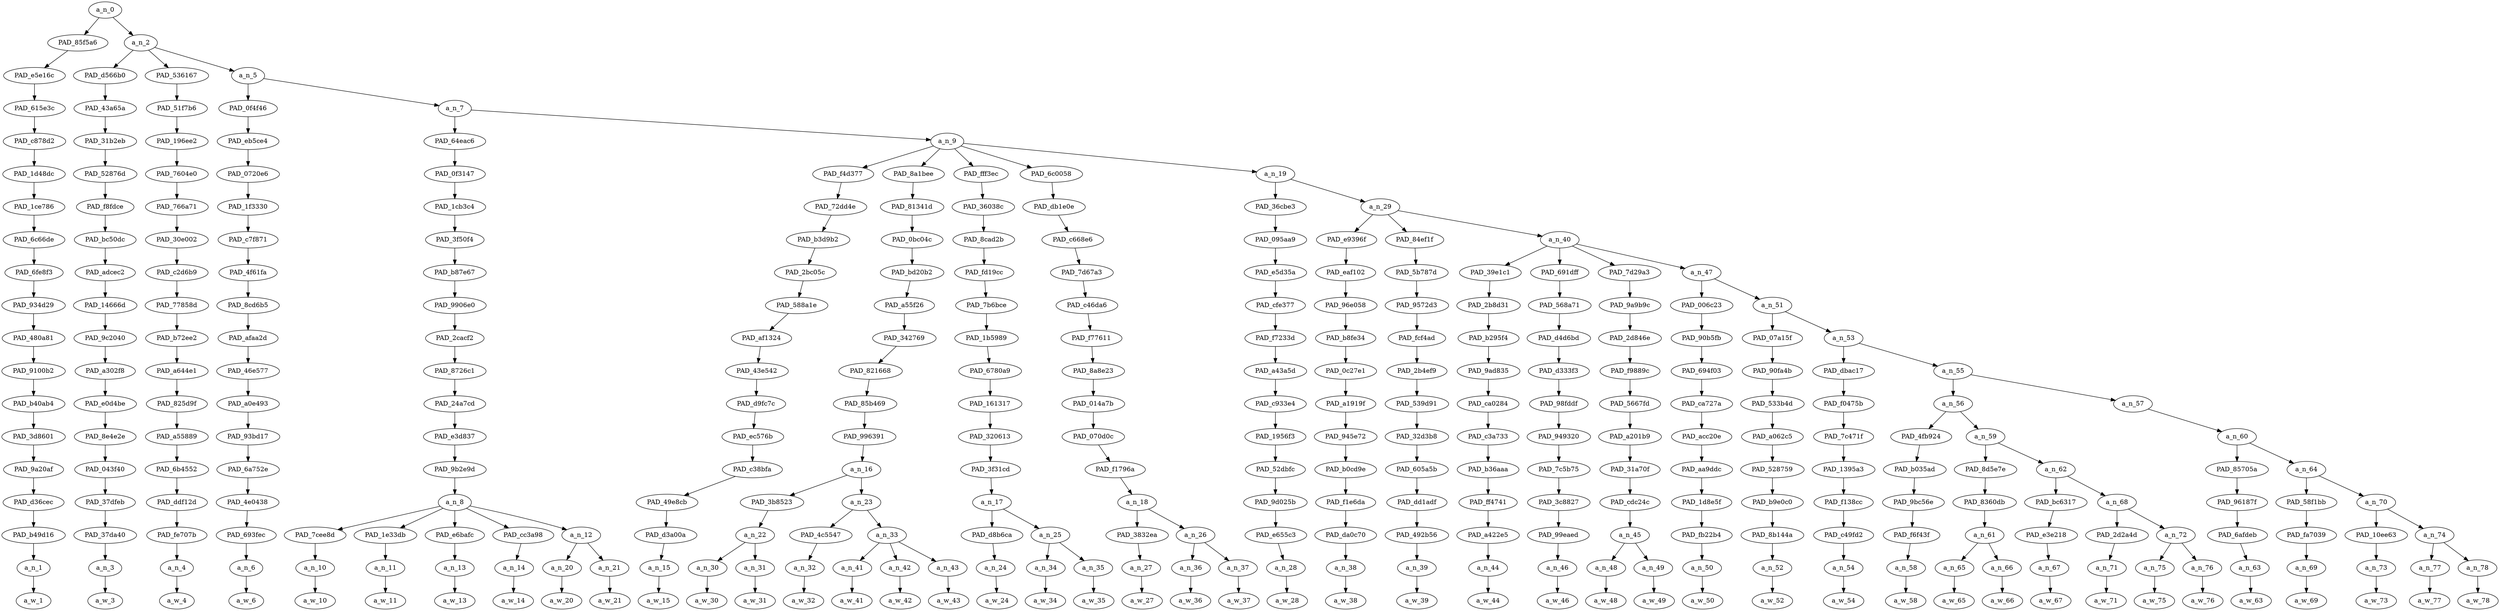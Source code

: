 strict digraph "" {
	a_n_0	[div_dir=-1,
		index=0,
		level=18,
		pos="1.738873291015625,18!",
		text_span="[0, 1, 2, 3, 4, 5, 6, 7, 8, 9, 10, 11, 12, 13, 14, 15, 16, 17, 18, 19, 20, 21, 22, 23, 24, 25, 26, 27, 28, 29, 30, 31, 32, 33, 34, \
35, 36, 37, 38, 39, 40, 41, 42, 43, 44]",
		value=1.00000001];
	PAD_85f5a6	[div_dir=-1,
		index=0,
		level=17,
		pos="0.0,17!",
		text_span="[0]",
		value=0.02218735];
	a_n_0 -> PAD_85f5a6;
	a_n_2	[div_dir=-1,
		index=1,
		level=17,
		pos="3.47774658203125,17!",
		text_span="[1, 2, 3, 4, 5, 6, 7, 8, 9, 10, 11, 12, 13, 14, 15, 16, 17, 18, 19, 20, 21, 22, 23, 24, 25, 26, 27, 28, 29, 30, 31, 32, 33, 34, \
35, 36, 37, 38, 39, 40, 41, 42, 43, 44]",
		value=0.97776606];
	a_n_0 -> a_n_2;
	PAD_e5e16c	[div_dir=-1,
		index=0,
		level=16,
		pos="0.0,16!",
		text_span="[0]",
		value=0.02218735];
	PAD_85f5a6 -> PAD_e5e16c;
	PAD_615e3c	[div_dir=-1,
		index=0,
		level=15,
		pos="0.0,15!",
		text_span="[0]",
		value=0.02218735];
	PAD_e5e16c -> PAD_615e3c;
	PAD_c878d2	[div_dir=-1,
		index=0,
		level=14,
		pos="0.0,14!",
		text_span="[0]",
		value=0.02218735];
	PAD_615e3c -> PAD_c878d2;
	PAD_1d48dc	[div_dir=-1,
		index=0,
		level=13,
		pos="0.0,13!",
		text_span="[0]",
		value=0.02218735];
	PAD_c878d2 -> PAD_1d48dc;
	PAD_1ce786	[div_dir=-1,
		index=0,
		level=12,
		pos="0.0,12!",
		text_span="[0]",
		value=0.02218735];
	PAD_1d48dc -> PAD_1ce786;
	PAD_6c66de	[div_dir=-1,
		index=0,
		level=11,
		pos="0.0,11!",
		text_span="[0]",
		value=0.02218735];
	PAD_1ce786 -> PAD_6c66de;
	PAD_6fe8f3	[div_dir=-1,
		index=0,
		level=10,
		pos="0.0,10!",
		text_span="[0]",
		value=0.02218735];
	PAD_6c66de -> PAD_6fe8f3;
	PAD_934d29	[div_dir=-1,
		index=0,
		level=9,
		pos="0.0,9!",
		text_span="[0]",
		value=0.02218735];
	PAD_6fe8f3 -> PAD_934d29;
	PAD_480a81	[div_dir=-1,
		index=0,
		level=8,
		pos="0.0,8!",
		text_span="[0]",
		value=0.02218735];
	PAD_934d29 -> PAD_480a81;
	PAD_9100b2	[div_dir=-1,
		index=0,
		level=7,
		pos="0.0,7!",
		text_span="[0]",
		value=0.02218735];
	PAD_480a81 -> PAD_9100b2;
	PAD_b40ab4	[div_dir=-1,
		index=0,
		level=6,
		pos="0.0,6!",
		text_span="[0]",
		value=0.02218735];
	PAD_9100b2 -> PAD_b40ab4;
	PAD_3d8601	[div_dir=-1,
		index=0,
		level=5,
		pos="0.0,5!",
		text_span="[0]",
		value=0.02218735];
	PAD_b40ab4 -> PAD_3d8601;
	PAD_9a20af	[div_dir=-1,
		index=0,
		level=4,
		pos="0.0,4!",
		text_span="[0]",
		value=0.02218735];
	PAD_3d8601 -> PAD_9a20af;
	PAD_d36cec	[div_dir=-1,
		index=0,
		level=3,
		pos="0.0,3!",
		text_span="[0]",
		value=0.02218735];
	PAD_9a20af -> PAD_d36cec;
	PAD_b49d16	[div_dir=-1,
		index=0,
		level=2,
		pos="0.0,2!",
		text_span="[0]",
		value=0.02218735];
	PAD_d36cec -> PAD_b49d16;
	a_n_1	[div_dir=-1,
		index=0,
		level=1,
		pos="0.0,1!",
		text_span="[0]",
		value=0.02218735];
	PAD_b49d16 -> a_n_1;
	a_w_1	[div_dir=0,
		index=0,
		level=0,
		pos="0,0!",
		text_span="[0]",
		value="<user>"];
	a_n_1 -> a_w_1;
	PAD_d566b0	[div_dir=-1,
		index=1,
		level=16,
		pos="1.0,16!",
		text_span="[1]",
		value=0.02171064];
	a_n_2 -> PAD_d566b0;
	PAD_536167	[div_dir=-1,
		index=2,
		level=16,
		pos="2.0,16!",
		text_span="[2]",
		value=0.01229507];
	a_n_2 -> PAD_536167;
	a_n_5	[div_dir=-1,
		index=3,
		level=16,
		pos="7.43323974609375,16!",
		text_span="[3, 4, 5, 6, 7, 8, 9, 10, 11, 12, 13, 14, 15, 16, 17, 18, 19, 20, 21, 22, 23, 24, 25, 26, 27, 28, 29, 30, 31, 32, 33, 34, 35, 36, \
37, 38, 39, 40, 41, 42, 43, 44]",
		value=0.94371400];
	a_n_2 -> a_n_5;
	PAD_43a65a	[div_dir=-1,
		index=1,
		level=15,
		pos="1.0,15!",
		text_span="[1]",
		value=0.02171064];
	PAD_d566b0 -> PAD_43a65a;
	PAD_31b2eb	[div_dir=-1,
		index=1,
		level=14,
		pos="1.0,14!",
		text_span="[1]",
		value=0.02171064];
	PAD_43a65a -> PAD_31b2eb;
	PAD_52876d	[div_dir=-1,
		index=1,
		level=13,
		pos="1.0,13!",
		text_span="[1]",
		value=0.02171064];
	PAD_31b2eb -> PAD_52876d;
	PAD_f8fdce	[div_dir=-1,
		index=1,
		level=12,
		pos="1.0,12!",
		text_span="[1]",
		value=0.02171064];
	PAD_52876d -> PAD_f8fdce;
	PAD_bc50dc	[div_dir=-1,
		index=1,
		level=11,
		pos="1.0,11!",
		text_span="[1]",
		value=0.02171064];
	PAD_f8fdce -> PAD_bc50dc;
	PAD_adcec2	[div_dir=-1,
		index=1,
		level=10,
		pos="1.0,10!",
		text_span="[1]",
		value=0.02171064];
	PAD_bc50dc -> PAD_adcec2;
	PAD_14666d	[div_dir=-1,
		index=1,
		level=9,
		pos="1.0,9!",
		text_span="[1]",
		value=0.02171064];
	PAD_adcec2 -> PAD_14666d;
	PAD_9c2040	[div_dir=-1,
		index=1,
		level=8,
		pos="1.0,8!",
		text_span="[1]",
		value=0.02171064];
	PAD_14666d -> PAD_9c2040;
	PAD_a302f8	[div_dir=-1,
		index=1,
		level=7,
		pos="1.0,7!",
		text_span="[1]",
		value=0.02171064];
	PAD_9c2040 -> PAD_a302f8;
	PAD_e0d4be	[div_dir=-1,
		index=1,
		level=6,
		pos="1.0,6!",
		text_span="[1]",
		value=0.02171064];
	PAD_a302f8 -> PAD_e0d4be;
	PAD_8e4e2e	[div_dir=-1,
		index=1,
		level=5,
		pos="1.0,5!",
		text_span="[1]",
		value=0.02171064];
	PAD_e0d4be -> PAD_8e4e2e;
	PAD_043f40	[div_dir=-1,
		index=1,
		level=4,
		pos="1.0,4!",
		text_span="[1]",
		value=0.02171064];
	PAD_8e4e2e -> PAD_043f40;
	PAD_37dfeb	[div_dir=-1,
		index=1,
		level=3,
		pos="1.0,3!",
		text_span="[1]",
		value=0.02171064];
	PAD_043f40 -> PAD_37dfeb;
	PAD_37da40	[div_dir=-1,
		index=1,
		level=2,
		pos="1.0,2!",
		text_span="[1]",
		value=0.02171064];
	PAD_37dfeb -> PAD_37da40;
	a_n_3	[div_dir=-1,
		index=1,
		level=1,
		pos="1.0,1!",
		text_span="[1]",
		value=0.02171064];
	PAD_37da40 -> a_n_3;
	a_w_3	[div_dir=0,
		index=1,
		level=0,
		pos="1,0!",
		text_span="[1]",
		value=reminds];
	a_n_3 -> a_w_3;
	PAD_51f7b6	[div_dir=-1,
		index=2,
		level=15,
		pos="2.0,15!",
		text_span="[2]",
		value=0.01229507];
	PAD_536167 -> PAD_51f7b6;
	PAD_196ee2	[div_dir=-1,
		index=2,
		level=14,
		pos="2.0,14!",
		text_span="[2]",
		value=0.01229507];
	PAD_51f7b6 -> PAD_196ee2;
	PAD_7604e0	[div_dir=-1,
		index=2,
		level=13,
		pos="2.0,13!",
		text_span="[2]",
		value=0.01229507];
	PAD_196ee2 -> PAD_7604e0;
	PAD_766a71	[div_dir=-1,
		index=2,
		level=12,
		pos="2.0,12!",
		text_span="[2]",
		value=0.01229507];
	PAD_7604e0 -> PAD_766a71;
	PAD_30e002	[div_dir=-1,
		index=2,
		level=11,
		pos="2.0,11!",
		text_span="[2]",
		value=0.01229507];
	PAD_766a71 -> PAD_30e002;
	PAD_c2d6b9	[div_dir=-1,
		index=2,
		level=10,
		pos="2.0,10!",
		text_span="[2]",
		value=0.01229507];
	PAD_30e002 -> PAD_c2d6b9;
	PAD_77858d	[div_dir=-1,
		index=2,
		level=9,
		pos="2.0,9!",
		text_span="[2]",
		value=0.01229507];
	PAD_c2d6b9 -> PAD_77858d;
	PAD_b72ee2	[div_dir=-1,
		index=2,
		level=8,
		pos="2.0,8!",
		text_span="[2]",
		value=0.01229507];
	PAD_77858d -> PAD_b72ee2;
	PAD_a644e1	[div_dir=-1,
		index=2,
		level=7,
		pos="2.0,7!",
		text_span="[2]",
		value=0.01229507];
	PAD_b72ee2 -> PAD_a644e1;
	PAD_825d9f	[div_dir=-1,
		index=2,
		level=6,
		pos="2.0,6!",
		text_span="[2]",
		value=0.01229507];
	PAD_a644e1 -> PAD_825d9f;
	PAD_a55889	[div_dir=-1,
		index=2,
		level=5,
		pos="2.0,5!",
		text_span="[2]",
		value=0.01229507];
	PAD_825d9f -> PAD_a55889;
	PAD_6b4552	[div_dir=-1,
		index=2,
		level=4,
		pos="2.0,4!",
		text_span="[2]",
		value=0.01229507];
	PAD_a55889 -> PAD_6b4552;
	PAD_ddf12d	[div_dir=-1,
		index=2,
		level=3,
		pos="2.0,3!",
		text_span="[2]",
		value=0.01229507];
	PAD_6b4552 -> PAD_ddf12d;
	PAD_fe707b	[div_dir=-1,
		index=2,
		level=2,
		pos="2.0,2!",
		text_span="[2]",
		value=0.01229507];
	PAD_ddf12d -> PAD_fe707b;
	a_n_4	[div_dir=-1,
		index=2,
		level=1,
		pos="2.0,1!",
		text_span="[2]",
		value=0.01229507];
	PAD_fe707b -> a_n_4;
	a_w_4	[div_dir=0,
		index=2,
		level=0,
		pos="2,0!",
		text_span="[2]",
		value=me];
	a_n_4 -> a_w_4;
	PAD_0f4f46	[div_dir=1,
		index=3,
		level=15,
		pos="3.0,15!",
		text_span="[3]",
		value=0.00858163];
	a_n_5 -> PAD_0f4f46;
	a_n_7	[div_dir=-1,
		index=4,
		level=15,
		pos="11.8664794921875,15!",
		text_span="[4, 5, 6, 7, 8, 9, 10, 11, 12, 13, 14, 15, 16, 17, 18, 19, 20, 21, 22, 23, 24, 25, 26, 27, 28, 29, 30, 31, 32, 33, 34, 35, 36, 37, \
38, 39, 40, 41, 42, 43, 44]",
		value=0.93511184];
	a_n_5 -> a_n_7;
	PAD_eb5ce4	[div_dir=1,
		index=3,
		level=14,
		pos="3.0,14!",
		text_span="[3]",
		value=0.00858163];
	PAD_0f4f46 -> PAD_eb5ce4;
	PAD_0720e6	[div_dir=1,
		index=3,
		level=13,
		pos="3.0,13!",
		text_span="[3]",
		value=0.00858163];
	PAD_eb5ce4 -> PAD_0720e6;
	PAD_1f3330	[div_dir=1,
		index=3,
		level=12,
		pos="3.0,12!",
		text_span="[3]",
		value=0.00858163];
	PAD_0720e6 -> PAD_1f3330;
	PAD_c7f871	[div_dir=1,
		index=3,
		level=11,
		pos="3.0,11!",
		text_span="[3]",
		value=0.00858163];
	PAD_1f3330 -> PAD_c7f871;
	PAD_4f61fa	[div_dir=1,
		index=3,
		level=10,
		pos="3.0,10!",
		text_span="[3]",
		value=0.00858163];
	PAD_c7f871 -> PAD_4f61fa;
	PAD_8cd6b5	[div_dir=1,
		index=3,
		level=9,
		pos="3.0,9!",
		text_span="[3]",
		value=0.00858163];
	PAD_4f61fa -> PAD_8cd6b5;
	PAD_afaa2d	[div_dir=1,
		index=3,
		level=8,
		pos="3.0,8!",
		text_span="[3]",
		value=0.00858163];
	PAD_8cd6b5 -> PAD_afaa2d;
	PAD_46e577	[div_dir=1,
		index=3,
		level=7,
		pos="3.0,7!",
		text_span="[3]",
		value=0.00858163];
	PAD_afaa2d -> PAD_46e577;
	PAD_a0e493	[div_dir=1,
		index=3,
		level=6,
		pos="3.0,6!",
		text_span="[3]",
		value=0.00858163];
	PAD_46e577 -> PAD_a0e493;
	PAD_93bd17	[div_dir=1,
		index=3,
		level=5,
		pos="3.0,5!",
		text_span="[3]",
		value=0.00858163];
	PAD_a0e493 -> PAD_93bd17;
	PAD_6a752e	[div_dir=1,
		index=3,
		level=4,
		pos="3.0,4!",
		text_span="[3]",
		value=0.00858163];
	PAD_93bd17 -> PAD_6a752e;
	PAD_4e0438	[div_dir=1,
		index=3,
		level=3,
		pos="3.0,3!",
		text_span="[3]",
		value=0.00858163];
	PAD_6a752e -> PAD_4e0438;
	PAD_693fec	[div_dir=1,
		index=3,
		level=2,
		pos="3.0,2!",
		text_span="[3]",
		value=0.00858163];
	PAD_4e0438 -> PAD_693fec;
	a_n_6	[div_dir=1,
		index=3,
		level=1,
		pos="3.0,1!",
		text_span="[3]",
		value=0.00858163];
	PAD_693fec -> a_n_6;
	a_w_6	[div_dir=0,
		index=3,
		level=0,
		pos="3,0!",
		text_span="[3]",
		value=of];
	a_n_6 -> a_w_6;
	PAD_64eac6	[div_dir=-1,
		index=4,
		level=14,
		pos="6.5,14!",
		text_span="[4, 5, 6, 7, 8, 9]",
		value=0.16559554];
	a_n_7 -> PAD_64eac6;
	a_n_9	[div_dir=-1,
		index=5,
		level=14,
		pos="17.232958984375,14!",
		text_span="[10, 11, 12, 13, 14, 15, 16, 17, 18, 19, 20, 21, 22, 23, 24, 25, 26, 27, 28, 29, 30, 31, 32, 33, 34, 35, 36, 37, 38, 39, 40, 41, \
42, 43, 44]",
		value=0.76949558];
	a_n_7 -> a_n_9;
	PAD_0f3147	[div_dir=-1,
		index=4,
		level=13,
		pos="6.5,13!",
		text_span="[4, 5, 6, 7, 8, 9]",
		value=0.16559554];
	PAD_64eac6 -> PAD_0f3147;
	PAD_1cb3c4	[div_dir=-1,
		index=4,
		level=12,
		pos="6.5,12!",
		text_span="[4, 5, 6, 7, 8, 9]",
		value=0.16559554];
	PAD_0f3147 -> PAD_1cb3c4;
	PAD_3f50f4	[div_dir=-1,
		index=4,
		level=11,
		pos="6.5,11!",
		text_span="[4, 5, 6, 7, 8, 9]",
		value=0.16559554];
	PAD_1cb3c4 -> PAD_3f50f4;
	PAD_b87e67	[div_dir=-1,
		index=4,
		level=10,
		pos="6.5,10!",
		text_span="[4, 5, 6, 7, 8, 9]",
		value=0.16559554];
	PAD_3f50f4 -> PAD_b87e67;
	PAD_9906e0	[div_dir=-1,
		index=4,
		level=9,
		pos="6.5,9!",
		text_span="[4, 5, 6, 7, 8, 9]",
		value=0.16559554];
	PAD_b87e67 -> PAD_9906e0;
	PAD_2cacf2	[div_dir=-1,
		index=4,
		level=8,
		pos="6.5,8!",
		text_span="[4, 5, 6, 7, 8, 9]",
		value=0.16559554];
	PAD_9906e0 -> PAD_2cacf2;
	PAD_8726c1	[div_dir=-1,
		index=4,
		level=7,
		pos="6.5,7!",
		text_span="[4, 5, 6, 7, 8, 9]",
		value=0.16559554];
	PAD_2cacf2 -> PAD_8726c1;
	PAD_24a7cd	[div_dir=-1,
		index=4,
		level=6,
		pos="6.5,6!",
		text_span="[4, 5, 6, 7, 8, 9]",
		value=0.16559554];
	PAD_8726c1 -> PAD_24a7cd;
	PAD_e3d837	[div_dir=-1,
		index=4,
		level=5,
		pos="6.5,5!",
		text_span="[4, 5, 6, 7, 8, 9]",
		value=0.16559554];
	PAD_24a7cd -> PAD_e3d837;
	PAD_9b2e9d	[div_dir=-1,
		index=4,
		level=4,
		pos="6.5,4!",
		text_span="[4, 5, 6, 7, 8, 9]",
		value=0.16559554];
	PAD_e3d837 -> PAD_9b2e9d;
	a_n_8	[div_dir=-1,
		index=4,
		level=3,
		pos="6.5,3!",
		text_span="[4, 5, 6, 7, 8, 9]",
		value=0.16559554];
	PAD_9b2e9d -> a_n_8;
	PAD_7cee8d	[div_dir=-1,
		index=4,
		level=2,
		pos="4.0,2!",
		text_span="[4]",
		value=0.01025511];
	a_n_8 -> PAD_7cee8d;
	PAD_1e33db	[div_dir=-1,
		index=5,
		level=2,
		pos="5.0,2!",
		text_span="[5]",
		value=0.01891740];
	a_n_8 -> PAD_1e33db;
	PAD_e6bafc	[div_dir=-1,
		index=7,
		level=2,
		pos="8.0,2!",
		text_span="[8]",
		value=0.05364015];
	a_n_8 -> PAD_e6bafc;
	PAD_cc3a98	[div_dir=1,
		index=8,
		level=2,
		pos="9.0,2!",
		text_span="[9]",
		value=0.02755924];
	a_n_8 -> PAD_cc3a98;
	a_n_12	[div_dir=1,
		index=6,
		level=2,
		pos="6.5,2!",
		text_span="[6, 7]",
		value=0.05520527];
	a_n_8 -> a_n_12;
	a_n_10	[div_dir=-1,
		index=4,
		level=1,
		pos="4.0,1!",
		text_span="[4]",
		value=0.01025511];
	PAD_7cee8d -> a_n_10;
	a_w_10	[div_dir=0,
		index=4,
		level=0,
		pos="4,0!",
		text_span="[4]",
		value=the];
	a_n_10 -> a_w_10;
	a_n_11	[div_dir=-1,
		index=5,
		level=1,
		pos="5.0,1!",
		text_span="[5]",
		value=0.01891740];
	PAD_1e33db -> a_n_11;
	a_w_11	[div_dir=0,
		index=5,
		level=0,
		pos="5,0!",
		text_span="[5]",
		value=god];
	a_n_11 -> a_w_11;
	a_n_13	[div_dir=-1,
		index=8,
		level=1,
		pos="8.0,1!",
		text_span="[8]",
		value=0.05364015];
	PAD_e6bafc -> a_n_13;
	a_w_13	[div_dir=0,
		index=8,
		level=0,
		pos="8,0!",
		text_span="[8]",
		value=checker];
	a_n_13 -> a_w_13;
	a_n_14	[div_dir=1,
		index=9,
		level=1,
		pos="9.0,1!",
		text_span="[9]",
		value=0.02755924];
	PAD_cc3a98 -> a_n_14;
	a_w_14	[div_dir=0,
		index=9,
		level=0,
		pos="9,0!",
		text_span="[9]",
		value=guy];
	a_n_14 -> a_w_14;
	a_n_20	[div_dir=-1,
		index=6,
		level=1,
		pos="6.0,1!",
		text_span="[6]",
		value=0.01651691];
	a_n_12 -> a_n_20;
	a_n_21	[div_dir=1,
		index=7,
		level=1,
		pos="7.0,1!",
		text_span="[7]",
		value=0.03855302];
	a_n_12 -> a_n_21;
	a_w_20	[div_dir=0,
		index=6,
		level=0,
		pos="6,0!",
		text_span="[6]",
		value=less];
	a_n_20 -> a_w_20;
	a_w_21	[div_dir=0,
		index=7,
		level=0,
		pos="7,0!",
		text_span="[7]",
		value=spell];
	a_n_21 -> a_w_21;
	PAD_f4d377	[div_dir=1,
		index=5,
		level=13,
		pos="10.0,13!",
		text_span="[10]",
		value=0.01531725];
	a_n_9 -> PAD_f4d377;
	PAD_8a1bee	[div_dir=-1,
		index=6,
		level=13,
		pos="12.75,13!",
		text_span="[11, 12, 13, 14, 15, 16]",
		value=0.37505251];
	a_n_9 -> PAD_8a1bee;
	PAD_fff3ec	[div_dir=-1,
		index=7,
		level=13,
		pos="17.75,13!",
		text_span="[17, 18, 19]",
		value=0.07572914];
	a_n_9 -> PAD_fff3ec;
	PAD_6c0058	[div_dir=-1,
		index=8,
		level=13,
		pos="21.25,13!",
		text_span="[20, 21, 22]",
		value=0.02438606];
	a_n_9 -> PAD_6c0058;
	a_n_19	[div_dir=1,
		index=9,
		level=13,
		pos="24.414794921875,13!",
		text_span="[23, 24, 25, 26, 27, 28, 29, 30, 31, 32, 33, 34, 35, 36, 37, 38, 39, 40, 41, 42, 43, 44]",
		value=0.27899559];
	a_n_9 -> a_n_19;
	PAD_72dd4e	[div_dir=1,
		index=5,
		level=12,
		pos="10.0,12!",
		text_span="[10]",
		value=0.01531725];
	PAD_f4d377 -> PAD_72dd4e;
	PAD_b3d9b2	[div_dir=1,
		index=5,
		level=11,
		pos="10.0,11!",
		text_span="[10]",
		value=0.01531725];
	PAD_72dd4e -> PAD_b3d9b2;
	PAD_2bc05c	[div_dir=1,
		index=5,
		level=10,
		pos="10.0,10!",
		text_span="[10]",
		value=0.01531725];
	PAD_b3d9b2 -> PAD_2bc05c;
	PAD_588a1e	[div_dir=1,
		index=5,
		level=9,
		pos="10.0,9!",
		text_span="[10]",
		value=0.01531725];
	PAD_2bc05c -> PAD_588a1e;
	PAD_af1324	[div_dir=1,
		index=5,
		level=8,
		pos="10.0,8!",
		text_span="[10]",
		value=0.01531725];
	PAD_588a1e -> PAD_af1324;
	PAD_43e542	[div_dir=1,
		index=5,
		level=7,
		pos="10.0,7!",
		text_span="[10]",
		value=0.01531725];
	PAD_af1324 -> PAD_43e542;
	PAD_d9fc7c	[div_dir=1,
		index=5,
		level=6,
		pos="10.0,6!",
		text_span="[10]",
		value=0.01531725];
	PAD_43e542 -> PAD_d9fc7c;
	PAD_ec576b	[div_dir=1,
		index=5,
		level=5,
		pos="10.0,5!",
		text_span="[10]",
		value=0.01531725];
	PAD_d9fc7c -> PAD_ec576b;
	PAD_c38bfa	[div_dir=1,
		index=5,
		level=4,
		pos="10.0,4!",
		text_span="[10]",
		value=0.01531725];
	PAD_ec576b -> PAD_c38bfa;
	PAD_49e8cb	[div_dir=1,
		index=5,
		level=3,
		pos="10.0,3!",
		text_span="[10]",
		value=0.01531725];
	PAD_c38bfa -> PAD_49e8cb;
	PAD_d3a00a	[div_dir=1,
		index=9,
		level=2,
		pos="10.0,2!",
		text_span="[10]",
		value=0.01531725];
	PAD_49e8cb -> PAD_d3a00a;
	a_n_15	[div_dir=1,
		index=10,
		level=1,
		pos="10.0,1!",
		text_span="[10]",
		value=0.01531725];
	PAD_d3a00a -> a_n_15;
	a_w_15	[div_dir=0,
		index=10,
		level=0,
		pos="10,0!",
		text_span="[10]",
		value=demanding];
	a_n_15 -> a_w_15;
	PAD_81341d	[div_dir=-1,
		index=6,
		level=12,
		pos="12.75,12!",
		text_span="[11, 12, 13, 14, 15, 16]",
		value=0.37505251];
	PAD_8a1bee -> PAD_81341d;
	PAD_0bc04c	[div_dir=-1,
		index=6,
		level=11,
		pos="12.75,11!",
		text_span="[11, 12, 13, 14, 15, 16]",
		value=0.37505251];
	PAD_81341d -> PAD_0bc04c;
	PAD_bd20b2	[div_dir=-1,
		index=6,
		level=10,
		pos="12.75,10!",
		text_span="[11, 12, 13, 14, 15, 16]",
		value=0.37505251];
	PAD_0bc04c -> PAD_bd20b2;
	PAD_a55f26	[div_dir=-1,
		index=6,
		level=9,
		pos="12.75,9!",
		text_span="[11, 12, 13, 14, 15, 16]",
		value=0.37505251];
	PAD_bd20b2 -> PAD_a55f26;
	PAD_342769	[div_dir=-1,
		index=6,
		level=8,
		pos="12.75,8!",
		text_span="[11, 12, 13, 14, 15, 16]",
		value=0.37505251];
	PAD_a55f26 -> PAD_342769;
	PAD_821668	[div_dir=-1,
		index=6,
		level=7,
		pos="12.75,7!",
		text_span="[11, 12, 13, 14, 15, 16]",
		value=0.37505251];
	PAD_342769 -> PAD_821668;
	PAD_85b469	[div_dir=-1,
		index=6,
		level=6,
		pos="12.75,6!",
		text_span="[11, 12, 13, 14, 15, 16]",
		value=0.37505251];
	PAD_821668 -> PAD_85b469;
	PAD_996391	[div_dir=-1,
		index=6,
		level=5,
		pos="12.75,5!",
		text_span="[11, 12, 13, 14, 15, 16]",
		value=0.37505251];
	PAD_85b469 -> PAD_996391;
	a_n_16	[div_dir=-1,
		index=6,
		level=4,
		pos="12.75,4!",
		text_span="[11, 12, 13, 14, 15, 16]",
		value=0.37505251];
	PAD_996391 -> a_n_16;
	PAD_3b8523	[div_dir=1,
		index=6,
		level=3,
		pos="11.5,3!",
		text_span="[11, 12]",
		value=0.07671118];
	a_n_16 -> PAD_3b8523;
	a_n_23	[div_dir=-1,
		index=7,
		level=3,
		pos="14.0,3!",
		text_span="[13, 14, 15, 16]",
		value=0.29826574];
	a_n_16 -> a_n_23;
	a_n_22	[div_dir=1,
		index=10,
		level=2,
		pos="11.5,2!",
		text_span="[11, 12]",
		value=0.07671118];
	PAD_3b8523 -> a_n_22;
	a_n_30	[div_dir=-1,
		index=11,
		level=1,
		pos="11.0,1!",
		text_span="[11]",
		value=0.00968105];
	a_n_22 -> a_n_30;
	a_n_31	[div_dir=1,
		index=12,
		level=1,
		pos="12.0,1!",
		text_span="[12]",
		value=0.06700539];
	a_n_22 -> a_n_31;
	a_w_30	[div_dir=0,
		index=11,
		level=0,
		pos="11,0!",
		text_span="[11]",
		value=the1];
	a_n_30 -> a_w_30;
	a_w_31	[div_dir=0,
		index=12,
		level=0,
		pos="12,0!",
		text_span="[12]",
		value=deplatforming];
	a_n_31 -> a_w_31;
	PAD_4c5547	[div_dir=-1,
		index=11,
		level=2,
		pos="13.0,2!",
		text_span="[13]",
		value=0.01401489];
	a_n_23 -> PAD_4c5547;
	a_n_33	[div_dir=-1,
		index=12,
		level=2,
		pos="15.0,2!",
		text_span="[14, 15, 16]",
		value=0.28410856];
	a_n_23 -> a_n_33;
	a_n_32	[div_dir=-1,
		index=13,
		level=1,
		pos="13.0,1!",
		text_span="[13]",
		value=0.01401489];
	PAD_4c5547 -> a_n_32;
	a_w_32	[div_dir=0,
		index=13,
		level=0,
		pos="13,0!",
		text_span="[13]",
		value=of1];
	a_n_32 -> a_w_32;
	a_n_41	[div_dir=1,
		index=14,
		level=1,
		pos="14.0,1!",
		text_span="[14]",
		value=0.02134223];
	a_n_33 -> a_n_41;
	a_n_42	[div_dir=-1,
		index=15,
		level=1,
		pos="15.0,1!",
		text_span="[15]",
		value=0.06768251];
	a_n_33 -> a_n_42;
	a_n_43	[div_dir=1,
		index=16,
		level=1,
		pos="16.0,1!",
		text_span="[16]",
		value=0.19493987];
	a_n_33 -> a_n_43;
	a_w_41	[div_dir=0,
		index=14,
		level=0,
		pos="14,0!",
		text_span="[14]",
		value=some];
	a_n_41 -> a_w_41;
	a_w_42	[div_dir=0,
		index=15,
		level=0,
		pos="15,0!",
		text_span="[15]",
		value=muslim];
	a_n_42 -> a_w_42;
	a_w_43	[div_dir=0,
		index=16,
		level=0,
		pos="16,0!",
		text_span="[16]",
		value=fundies];
	a_n_43 -> a_w_43;
	PAD_36038c	[div_dir=-1,
		index=7,
		level=12,
		pos="17.75,12!",
		text_span="[17, 18, 19]",
		value=0.07572914];
	PAD_fff3ec -> PAD_36038c;
	PAD_8cad2b	[div_dir=-1,
		index=7,
		level=11,
		pos="17.75,11!",
		text_span="[17, 18, 19]",
		value=0.07572914];
	PAD_36038c -> PAD_8cad2b;
	PAD_fd19cc	[div_dir=-1,
		index=7,
		level=10,
		pos="17.75,10!",
		text_span="[17, 18, 19]",
		value=0.07572914];
	PAD_8cad2b -> PAD_fd19cc;
	PAD_7b6bce	[div_dir=-1,
		index=7,
		level=9,
		pos="17.75,9!",
		text_span="[17, 18, 19]",
		value=0.07572914];
	PAD_fd19cc -> PAD_7b6bce;
	PAD_1b5989	[div_dir=-1,
		index=7,
		level=8,
		pos="17.75,8!",
		text_span="[17, 18, 19]",
		value=0.07572914];
	PAD_7b6bce -> PAD_1b5989;
	PAD_6780a9	[div_dir=-1,
		index=7,
		level=7,
		pos="17.75,7!",
		text_span="[17, 18, 19]",
		value=0.07572914];
	PAD_1b5989 -> PAD_6780a9;
	PAD_161317	[div_dir=-1,
		index=7,
		level=6,
		pos="17.75,6!",
		text_span="[17, 18, 19]",
		value=0.07572914];
	PAD_6780a9 -> PAD_161317;
	PAD_320613	[div_dir=-1,
		index=7,
		level=5,
		pos="17.75,5!",
		text_span="[17, 18, 19]",
		value=0.07572914];
	PAD_161317 -> PAD_320613;
	PAD_3f31cd	[div_dir=-1,
		index=7,
		level=4,
		pos="17.75,4!",
		text_span="[17, 18, 19]",
		value=0.07572914];
	PAD_320613 -> PAD_3f31cd;
	a_n_17	[div_dir=-1,
		index=8,
		level=3,
		pos="17.75,3!",
		text_span="[17, 18, 19]",
		value=0.07572914];
	PAD_3f31cd -> a_n_17;
	PAD_d8b6ca	[div_dir=-1,
		index=13,
		level=2,
		pos="17.0,2!",
		text_span="[17]",
		value=0.02034271];
	a_n_17 -> PAD_d8b6ca;
	a_n_25	[div_dir=1,
		index=14,
		level=2,
		pos="18.5,2!",
		text_span="[18, 19]",
		value=0.05537543];
	a_n_17 -> a_n_25;
	a_n_24	[div_dir=-1,
		index=17,
		level=1,
		pos="17.0,1!",
		text_span="[17]",
		value=0.02034271];
	PAD_d8b6ca -> a_n_24;
	a_w_24	[div_dir=0,
		index=17,
		level=0,
		pos="17,0!",
		text_span="[17]",
		value=off];
	a_n_24 -> a_w_24;
	a_n_34	[div_dir=1,
		index=18,
		level=1,
		pos="18.0,1!",
		text_span="[18]",
		value=0.02587480];
	a_n_25 -> a_n_34;
	a_n_35	[div_dir=-1,
		index=19,
		level=1,
		pos="19.0,1!",
		text_span="[19]",
		value=0.02949857];
	a_n_25 -> a_n_35;
	a_w_34	[div_dir=0,
		index=18,
		level=0,
		pos="18,0!",
		text_span="[18]",
		value=bbc];
	a_n_34 -> a_w_34;
	a_w_35	[div_dir=0,
		index=19,
		level=0,
		pos="19,0!",
		text_span="[19]",
		value=nightline];
	a_n_35 -> a_w_35;
	PAD_db1e0e	[div_dir=-1,
		index=8,
		level=12,
		pos="21.25,12!",
		text_span="[20, 21, 22]",
		value=0.02438606];
	PAD_6c0058 -> PAD_db1e0e;
	PAD_c668e6	[div_dir=-1,
		index=8,
		level=11,
		pos="21.25,11!",
		text_span="[20, 21, 22]",
		value=0.02438606];
	PAD_db1e0e -> PAD_c668e6;
	PAD_7d67a3	[div_dir=-1,
		index=8,
		level=10,
		pos="21.25,10!",
		text_span="[20, 21, 22]",
		value=0.02438606];
	PAD_c668e6 -> PAD_7d67a3;
	PAD_c46da6	[div_dir=-1,
		index=8,
		level=9,
		pos="21.25,9!",
		text_span="[20, 21, 22]",
		value=0.02438606];
	PAD_7d67a3 -> PAD_c46da6;
	PAD_f77611	[div_dir=-1,
		index=8,
		level=8,
		pos="21.25,8!",
		text_span="[20, 21, 22]",
		value=0.02438606];
	PAD_c46da6 -> PAD_f77611;
	PAD_8a8e23	[div_dir=-1,
		index=8,
		level=7,
		pos="21.25,7!",
		text_span="[20, 21, 22]",
		value=0.02438606];
	PAD_f77611 -> PAD_8a8e23;
	PAD_014a7b	[div_dir=-1,
		index=8,
		level=6,
		pos="21.25,6!",
		text_span="[20, 21, 22]",
		value=0.02438606];
	PAD_8a8e23 -> PAD_014a7b;
	PAD_070d0c	[div_dir=-1,
		index=8,
		level=5,
		pos="21.25,5!",
		text_span="[20, 21, 22]",
		value=0.02438606];
	PAD_014a7b -> PAD_070d0c;
	PAD_f1796a	[div_dir=-1,
		index=8,
		level=4,
		pos="21.25,4!",
		text_span="[20, 21, 22]",
		value=0.02438606];
	PAD_070d0c -> PAD_f1796a;
	a_n_18	[div_dir=-1,
		index=9,
		level=3,
		pos="21.25,3!",
		text_span="[20, 21, 22]",
		value=0.02438606];
	PAD_f1796a -> a_n_18;
	PAD_3832ea	[div_dir=-1,
		index=16,
		level=2,
		pos="22.0,2!",
		text_span="[22]",
		value=0.00918833];
	a_n_18 -> PAD_3832ea;
	a_n_26	[div_dir=1,
		index=15,
		level=2,
		pos="20.5,2!",
		text_span="[20, 21]",
		value=0.01516931];
	a_n_18 -> a_n_26;
	a_n_27	[div_dir=-1,
		index=22,
		level=1,
		pos="22.0,1!",
		text_span="[22]",
		value=0.00918833];
	PAD_3832ea -> a_n_27;
	a_w_27	[div_dir=0,
		index=22,
		level=0,
		pos="22,0!",
		text_span="[22]",
		value=ago];
	a_n_27 -> a_w_27;
	a_n_36	[div_dir=-1,
		index=20,
		level=1,
		pos="20.0,1!",
		text_span="[20]",
		value=0.00752549];
	a_n_26 -> a_n_36;
	a_n_37	[div_dir=1,
		index=21,
		level=1,
		pos="21.0,1!",
		text_span="[21]",
		value=0.00763826];
	a_n_26 -> a_n_37;
	a_w_36	[div_dir=0,
		index=20,
		level=0,
		pos="20,0!",
		text_span="[20]",
		value=some1];
	a_n_36 -> a_w_36;
	a_w_37	[div_dir=0,
		index=21,
		level=0,
		pos="21,0!",
		text_span="[21]",
		value=years];
	a_n_37 -> a_w_37;
	PAD_36cbe3	[div_dir=1,
		index=9,
		level=12,
		pos="23.0,12!",
		text_span="[23]",
		value=0.00635051];
	a_n_19 -> PAD_36cbe3;
	a_n_29	[div_dir=1,
		index=10,
		level=12,
		pos="25.82958984375,12!",
		text_span="[24, 25, 26, 27, 28, 29, 30, 31, 32, 33, 34, 35, 36, 37, 38, 39, 40, 41, 42, 43, 44]",
		value=0.27260529];
	a_n_19 -> a_n_29;
	PAD_095aa9	[div_dir=1,
		index=9,
		level=11,
		pos="23.0,11!",
		text_span="[23]",
		value=0.00635051];
	PAD_36cbe3 -> PAD_095aa9;
	PAD_e5d35a	[div_dir=1,
		index=9,
		level=10,
		pos="23.0,10!",
		text_span="[23]",
		value=0.00635051];
	PAD_095aa9 -> PAD_e5d35a;
	PAD_cfe377	[div_dir=1,
		index=9,
		level=9,
		pos="23.0,9!",
		text_span="[23]",
		value=0.00635051];
	PAD_e5d35a -> PAD_cfe377;
	PAD_f7233d	[div_dir=1,
		index=9,
		level=8,
		pos="23.0,8!",
		text_span="[23]",
		value=0.00635051];
	PAD_cfe377 -> PAD_f7233d;
	PAD_a43a5d	[div_dir=1,
		index=9,
		level=7,
		pos="23.0,7!",
		text_span="[23]",
		value=0.00635051];
	PAD_f7233d -> PAD_a43a5d;
	PAD_c933e4	[div_dir=1,
		index=9,
		level=6,
		pos="23.0,6!",
		text_span="[23]",
		value=0.00635051];
	PAD_a43a5d -> PAD_c933e4;
	PAD_1956f3	[div_dir=1,
		index=9,
		level=5,
		pos="23.0,5!",
		text_span="[23]",
		value=0.00635051];
	PAD_c933e4 -> PAD_1956f3;
	PAD_52dbfc	[div_dir=1,
		index=9,
		level=4,
		pos="23.0,4!",
		text_span="[23]",
		value=0.00635051];
	PAD_1956f3 -> PAD_52dbfc;
	PAD_9d025b	[div_dir=1,
		index=10,
		level=3,
		pos="23.0,3!",
		text_span="[23]",
		value=0.00635051];
	PAD_52dbfc -> PAD_9d025b;
	PAD_e655c3	[div_dir=1,
		index=17,
		level=2,
		pos="23.0,2!",
		text_span="[23]",
		value=0.00635051];
	PAD_9d025b -> PAD_e655c3;
	a_n_28	[div_dir=1,
		index=23,
		level=1,
		pos="23.0,1!",
		text_span="[23]",
		value=0.00635051];
	PAD_e655c3 -> a_n_28;
	a_w_28	[div_dir=0,
		index=23,
		level=0,
		pos="23,0!",
		text_span="[23]",
		value=only];
	a_n_28 -> a_w_28;
	PAD_e9396f	[div_dir=-1,
		index=10,
		level=11,
		pos="24.0,11!",
		text_span="[24]",
		value=0.00611584];
	a_n_29 -> PAD_e9396f;
	PAD_84ef1f	[div_dir=-1,
		index=11,
		level=11,
		pos="25.0,11!",
		text_span="[25]",
		value=0.00606059];
	a_n_29 -> PAD_84ef1f;
	a_n_40	[div_dir=1,
		index=12,
		level=11,
		pos="28.48876953125,11!",
		text_span="[26, 27, 28, 29, 30, 31, 32, 33, 34, 35, 36, 37, 38, 39, 40, 41, 42, 43, 44]",
		value=0.26039150];
	a_n_29 -> a_n_40;
	PAD_eaf102	[div_dir=-1,
		index=10,
		level=10,
		pos="24.0,10!",
		text_span="[24]",
		value=0.00611584];
	PAD_e9396f -> PAD_eaf102;
	PAD_96e058	[div_dir=-1,
		index=10,
		level=9,
		pos="24.0,9!",
		text_span="[24]",
		value=0.00611584];
	PAD_eaf102 -> PAD_96e058;
	PAD_b8fe34	[div_dir=-1,
		index=10,
		level=8,
		pos="24.0,8!",
		text_span="[24]",
		value=0.00611584];
	PAD_96e058 -> PAD_b8fe34;
	PAD_0c27e1	[div_dir=-1,
		index=10,
		level=7,
		pos="24.0,7!",
		text_span="[24]",
		value=0.00611584];
	PAD_b8fe34 -> PAD_0c27e1;
	PAD_a1919f	[div_dir=-1,
		index=10,
		level=6,
		pos="24.0,6!",
		text_span="[24]",
		value=0.00611584];
	PAD_0c27e1 -> PAD_a1919f;
	PAD_945e72	[div_dir=-1,
		index=10,
		level=5,
		pos="24.0,5!",
		text_span="[24]",
		value=0.00611584];
	PAD_a1919f -> PAD_945e72;
	PAD_b0cd9e	[div_dir=-1,
		index=10,
		level=4,
		pos="24.0,4!",
		text_span="[24]",
		value=0.00611584];
	PAD_945e72 -> PAD_b0cd9e;
	PAD_f1e6da	[div_dir=-1,
		index=11,
		level=3,
		pos="24.0,3!",
		text_span="[24]",
		value=0.00611584];
	PAD_b0cd9e -> PAD_f1e6da;
	PAD_da0c70	[div_dir=-1,
		index=18,
		level=2,
		pos="24.0,2!",
		text_span="[24]",
		value=0.00611584];
	PAD_f1e6da -> PAD_da0c70;
	a_n_38	[div_dir=-1,
		index=24,
		level=1,
		pos="24.0,1!",
		text_span="[24]",
		value=0.00611584];
	PAD_da0c70 -> a_n_38;
	a_w_38	[div_dir=0,
		index=24,
		level=0,
		pos="24,0!",
		text_span="[24]",
		value=to];
	a_n_38 -> a_w_38;
	PAD_5b787d	[div_dir=-1,
		index=11,
		level=10,
		pos="25.0,10!",
		text_span="[25]",
		value=0.00606059];
	PAD_84ef1f -> PAD_5b787d;
	PAD_9572d3	[div_dir=-1,
		index=11,
		level=9,
		pos="25.0,9!",
		text_span="[25]",
		value=0.00606059];
	PAD_5b787d -> PAD_9572d3;
	PAD_fcf4ad	[div_dir=-1,
		index=11,
		level=8,
		pos="25.0,8!",
		text_span="[25]",
		value=0.00606059];
	PAD_9572d3 -> PAD_fcf4ad;
	PAD_2b4ef9	[div_dir=-1,
		index=11,
		level=7,
		pos="25.0,7!",
		text_span="[25]",
		value=0.00606059];
	PAD_fcf4ad -> PAD_2b4ef9;
	PAD_539d91	[div_dir=-1,
		index=11,
		level=6,
		pos="25.0,6!",
		text_span="[25]",
		value=0.00606059];
	PAD_2b4ef9 -> PAD_539d91;
	PAD_32d3b8	[div_dir=-1,
		index=11,
		level=5,
		pos="25.0,5!",
		text_span="[25]",
		value=0.00606059];
	PAD_539d91 -> PAD_32d3b8;
	PAD_605a5b	[div_dir=-1,
		index=11,
		level=4,
		pos="25.0,4!",
		text_span="[25]",
		value=0.00606059];
	PAD_32d3b8 -> PAD_605a5b;
	PAD_dd1adf	[div_dir=-1,
		index=12,
		level=3,
		pos="25.0,3!",
		text_span="[25]",
		value=0.00606059];
	PAD_605a5b -> PAD_dd1adf;
	PAD_492b56	[div_dir=-1,
		index=19,
		level=2,
		pos="25.0,2!",
		text_span="[25]",
		value=0.00606059];
	PAD_dd1adf -> PAD_492b56;
	a_n_39	[div_dir=-1,
		index=25,
		level=1,
		pos="25.0,1!",
		text_span="[25]",
		value=0.00606059];
	PAD_492b56 -> a_n_39;
	a_w_39	[div_dir=0,
		index=25,
		level=0,
		pos="25,0!",
		text_span="[25]",
		value=then];
	a_n_39 -> a_w_39;
	PAD_39e1c1	[div_dir=-1,
		index=12,
		level=10,
		pos="26.0,10!",
		text_span="[26]",
		value=0.00687205];
	a_n_40 -> PAD_39e1c1;
	PAD_691dff	[div_dir=1,
		index=14,
		level=10,
		pos="29.0,10!",
		text_span="[29]",
		value=0.02149047];
	a_n_40 -> PAD_691dff;
	PAD_7d29a3	[div_dir=-1,
		index=13,
		level=10,
		pos="27.5,10!",
		text_span="[27, 28]",
		value=0.03183773];
	a_n_40 -> PAD_7d29a3;
	a_n_47	[div_dir=1,
		index=15,
		level=10,
		pos="31.455078125,10!",
		text_span="[30, 31, 32, 33, 34, 35, 36, 37, 38, 39, 40, 41, 42, 43, 44]",
		value=0.20014866];
	a_n_40 -> a_n_47;
	PAD_2b8d31	[div_dir=-1,
		index=12,
		level=9,
		pos="26.0,9!",
		text_span="[26]",
		value=0.00687205];
	PAD_39e1c1 -> PAD_2b8d31;
	PAD_b295f4	[div_dir=-1,
		index=12,
		level=8,
		pos="26.0,8!",
		text_span="[26]",
		value=0.00687205];
	PAD_2b8d31 -> PAD_b295f4;
	PAD_9ad835	[div_dir=-1,
		index=12,
		level=7,
		pos="26.0,7!",
		text_span="[26]",
		value=0.00687205];
	PAD_b295f4 -> PAD_9ad835;
	PAD_ca0284	[div_dir=-1,
		index=12,
		level=6,
		pos="26.0,6!",
		text_span="[26]",
		value=0.00687205];
	PAD_9ad835 -> PAD_ca0284;
	PAD_c3a733	[div_dir=-1,
		index=12,
		level=5,
		pos="26.0,5!",
		text_span="[26]",
		value=0.00687205];
	PAD_ca0284 -> PAD_c3a733;
	PAD_b36aaa	[div_dir=-1,
		index=12,
		level=4,
		pos="26.0,4!",
		text_span="[26]",
		value=0.00687205];
	PAD_c3a733 -> PAD_b36aaa;
	PAD_ff4741	[div_dir=-1,
		index=13,
		level=3,
		pos="26.0,3!",
		text_span="[26]",
		value=0.00687205];
	PAD_b36aaa -> PAD_ff4741;
	PAD_a422e5	[div_dir=-1,
		index=20,
		level=2,
		pos="26.0,2!",
		text_span="[26]",
		value=0.00687205];
	PAD_ff4741 -> PAD_a422e5;
	a_n_44	[div_dir=-1,
		index=26,
		level=1,
		pos="26.0,1!",
		text_span="[26]",
		value=0.00687205];
	PAD_a422e5 -> a_n_44;
	a_w_44	[div_dir=0,
		index=26,
		level=0,
		pos="26,0!",
		text_span="[26]",
		value=be];
	a_n_44 -> a_w_44;
	PAD_568a71	[div_dir=1,
		index=14,
		level=9,
		pos="29.0,9!",
		text_span="[29]",
		value=0.02149047];
	PAD_691dff -> PAD_568a71;
	PAD_d4d6bd	[div_dir=1,
		index=14,
		level=8,
		pos="29.0,8!",
		text_span="[29]",
		value=0.02149047];
	PAD_568a71 -> PAD_d4d6bd;
	PAD_d333f3	[div_dir=1,
		index=14,
		level=7,
		pos="29.0,7!",
		text_span="[29]",
		value=0.02149047];
	PAD_d4d6bd -> PAD_d333f3;
	PAD_98fddf	[div_dir=1,
		index=14,
		level=6,
		pos="29.0,6!",
		text_span="[29]",
		value=0.02149047];
	PAD_d333f3 -> PAD_98fddf;
	PAD_949320	[div_dir=1,
		index=14,
		level=5,
		pos="29.0,5!",
		text_span="[29]",
		value=0.02149047];
	PAD_98fddf -> PAD_949320;
	PAD_7c5b75	[div_dir=1,
		index=14,
		level=4,
		pos="29.0,4!",
		text_span="[29]",
		value=0.02149047];
	PAD_949320 -> PAD_7c5b75;
	PAD_3c8827	[div_dir=1,
		index=15,
		level=3,
		pos="29.0,3!",
		text_span="[29]",
		value=0.02149047];
	PAD_7c5b75 -> PAD_3c8827;
	PAD_99eaed	[div_dir=1,
		index=22,
		level=2,
		pos="29.0,2!",
		text_span="[29]",
		value=0.02149047];
	PAD_3c8827 -> PAD_99eaed;
	a_n_46	[div_dir=1,
		index=29,
		level=1,
		pos="29.0,1!",
		text_span="[29]",
		value=0.02149047];
	PAD_99eaed -> a_n_46;
	a_w_46	[div_dir=0,
		index=29,
		level=0,
		pos="29,0!",
		text_span="[29]",
		value=absolutest];
	a_n_46 -> a_w_46;
	PAD_9a9b9c	[div_dir=-1,
		index=13,
		level=9,
		pos="27.5,9!",
		text_span="[27, 28]",
		value=0.03183773];
	PAD_7d29a3 -> PAD_9a9b9c;
	PAD_2d846e	[div_dir=-1,
		index=13,
		level=8,
		pos="27.5,8!",
		text_span="[27, 28]",
		value=0.03183773];
	PAD_9a9b9c -> PAD_2d846e;
	PAD_f9889c	[div_dir=-1,
		index=13,
		level=7,
		pos="27.5,7!",
		text_span="[27, 28]",
		value=0.03183773];
	PAD_2d846e -> PAD_f9889c;
	PAD_5667fd	[div_dir=-1,
		index=13,
		level=6,
		pos="27.5,6!",
		text_span="[27, 28]",
		value=0.03183773];
	PAD_f9889c -> PAD_5667fd;
	PAD_a201b9	[div_dir=-1,
		index=13,
		level=5,
		pos="27.5,5!",
		text_span="[27, 28]",
		value=0.03183773];
	PAD_5667fd -> PAD_a201b9;
	PAD_31a70f	[div_dir=-1,
		index=13,
		level=4,
		pos="27.5,4!",
		text_span="[27, 28]",
		value=0.03183773];
	PAD_a201b9 -> PAD_31a70f;
	PAD_cdc24c	[div_dir=-1,
		index=14,
		level=3,
		pos="27.5,3!",
		text_span="[27, 28]",
		value=0.03183773];
	PAD_31a70f -> PAD_cdc24c;
	a_n_45	[div_dir=-1,
		index=21,
		level=2,
		pos="27.5,2!",
		text_span="[27, 28]",
		value=0.03183773];
	PAD_cdc24c -> a_n_45;
	a_n_48	[div_dir=-1,
		index=27,
		level=1,
		pos="27.0,1!",
		text_span="[27]",
		value=0.01226335];
	a_n_45 -> a_n_48;
	a_n_49	[div_dir=-1,
		index=28,
		level=1,
		pos="28.0,1!",
		text_span="[28]",
		value=0.01953725];
	a_n_45 -> a_n_49;
	a_w_48	[div_dir=0,
		index=27,
		level=0,
		pos="27,0!",
		text_span="[27]",
		value=free];
	a_n_48 -> a_w_48;
	a_w_49	[div_dir=0,
		index=28,
		level=0,
		pos="28,0!",
		text_span="[28]",
		value=speech];
	a_n_49 -> a_w_49;
	PAD_006c23	[div_dir=1,
		index=15,
		level=9,
		pos="30.0,9!",
		text_span="[30]",
		value=0.00700128];
	a_n_47 -> PAD_006c23;
	a_n_51	[div_dir=1,
		index=16,
		level=9,
		pos="32.91015625,9!",
		text_span="[31, 32, 33, 34, 35, 36, 37, 38, 39, 40, 41, 42, 43, 44]",
		value=0.19308713];
	a_n_47 -> a_n_51;
	PAD_90b5fb	[div_dir=1,
		index=15,
		level=8,
		pos="30.0,8!",
		text_span="[30]",
		value=0.00700128];
	PAD_006c23 -> PAD_90b5fb;
	PAD_694f03	[div_dir=1,
		index=15,
		level=7,
		pos="30.0,7!",
		text_span="[30]",
		value=0.00700128];
	PAD_90b5fb -> PAD_694f03;
	PAD_ca727a	[div_dir=1,
		index=15,
		level=6,
		pos="30.0,6!",
		text_span="[30]",
		value=0.00700128];
	PAD_694f03 -> PAD_ca727a;
	PAD_acc20e	[div_dir=1,
		index=15,
		level=5,
		pos="30.0,5!",
		text_span="[30]",
		value=0.00700128];
	PAD_ca727a -> PAD_acc20e;
	PAD_aa9ddc	[div_dir=1,
		index=15,
		level=4,
		pos="30.0,4!",
		text_span="[30]",
		value=0.00700128];
	PAD_acc20e -> PAD_aa9ddc;
	PAD_1d8e5f	[div_dir=1,
		index=16,
		level=3,
		pos="30.0,3!",
		text_span="[30]",
		value=0.00700128];
	PAD_aa9ddc -> PAD_1d8e5f;
	PAD_fb22b4	[div_dir=1,
		index=23,
		level=2,
		pos="30.0,2!",
		text_span="[30]",
		value=0.00700128];
	PAD_1d8e5f -> PAD_fb22b4;
	a_n_50	[div_dir=1,
		index=30,
		level=1,
		pos="30.0,1!",
		text_span="[30]",
		value=0.00700128];
	PAD_fb22b4 -> a_n_50;
	a_w_50	[div_dir=0,
		index=30,
		level=0,
		pos="30,0!",
		text_span="[30]",
		value=when];
	a_n_50 -> a_w_50;
	PAD_07a15f	[div_dir=1,
		index=16,
		level=8,
		pos="31.0,8!",
		text_span="[31]",
		value=0.00600288];
	a_n_51 -> PAD_07a15f;
	a_n_53	[div_dir=1,
		index=17,
		level=8,
		pos="34.8203125,8!",
		text_span="[32, 33, 34, 35, 36, 37, 38, 39, 40, 41, 42, 43, 44]",
		value=0.18702239];
	a_n_51 -> a_n_53;
	PAD_90fa4b	[div_dir=1,
		index=16,
		level=7,
		pos="31.0,7!",
		text_span="[31]",
		value=0.00600288];
	PAD_07a15f -> PAD_90fa4b;
	PAD_533b4d	[div_dir=1,
		index=16,
		level=6,
		pos="31.0,6!",
		text_span="[31]",
		value=0.00600288];
	PAD_90fa4b -> PAD_533b4d;
	PAD_a062c5	[div_dir=1,
		index=16,
		level=5,
		pos="31.0,5!",
		text_span="[31]",
		value=0.00600288];
	PAD_533b4d -> PAD_a062c5;
	PAD_528759	[div_dir=1,
		index=16,
		level=4,
		pos="31.0,4!",
		text_span="[31]",
		value=0.00600288];
	PAD_a062c5 -> PAD_528759;
	PAD_b9e0c0	[div_dir=1,
		index=17,
		level=3,
		pos="31.0,3!",
		text_span="[31]",
		value=0.00600288];
	PAD_528759 -> PAD_b9e0c0;
	PAD_8b144a	[div_dir=1,
		index=24,
		level=2,
		pos="31.0,2!",
		text_span="[31]",
		value=0.00600288];
	PAD_b9e0c0 -> PAD_8b144a;
	a_n_52	[div_dir=1,
		index=31,
		level=1,
		pos="31.0,1!",
		text_span="[31]",
		value=0.00600288];
	PAD_8b144a -> a_n_52;
	a_w_52	[div_dir=0,
		index=31,
		level=0,
		pos="31,0!",
		text_span="[31]",
		value=it];
	a_n_52 -> a_w_52;
	PAD_dbac17	[div_dir=1,
		index=17,
		level=7,
		pos="32.0,7!",
		text_span="[32]",
		value=0.00883964];
	a_n_53 -> PAD_dbac17;
	a_n_55	[div_dir=1,
		index=18,
		level=7,
		pos="37.640625,7!",
		text_span="[33, 34, 35, 36, 37, 38, 39, 40, 41, 42, 43, 44]",
		value=0.17812274];
	a_n_53 -> a_n_55;
	PAD_f0475b	[div_dir=1,
		index=17,
		level=6,
		pos="32.0,6!",
		text_span="[32]",
		value=0.00883964];
	PAD_dbac17 -> PAD_f0475b;
	PAD_7c471f	[div_dir=1,
		index=17,
		level=5,
		pos="32.0,5!",
		text_span="[32]",
		value=0.00883964];
	PAD_f0475b -> PAD_7c471f;
	PAD_1395a3	[div_dir=1,
		index=17,
		level=4,
		pos="32.0,4!",
		text_span="[32]",
		value=0.00883964];
	PAD_7c471f -> PAD_1395a3;
	PAD_f138cc	[div_dir=1,
		index=18,
		level=3,
		pos="32.0,3!",
		text_span="[32]",
		value=0.00883964];
	PAD_1395a3 -> PAD_f138cc;
	PAD_c49fd2	[div_dir=1,
		index=25,
		level=2,
		pos="32.0,2!",
		text_span="[32]",
		value=0.00883964];
	PAD_f138cc -> PAD_c49fd2;
	a_n_54	[div_dir=1,
		index=32,
		level=1,
		pos="32.0,1!",
		text_span="[32]",
		value=0.00883964];
	PAD_c49fd2 -> a_n_54;
	a_w_54	[div_dir=0,
		index=32,
		level=0,
		pos="32,0!",
		text_span="[32]",
		value=comes];
	a_n_54 -> a_w_54;
	a_n_56	[div_dir=1,
		index=18,
		level=6,
		pos="34.34375,6!",
		text_span="[33, 34, 35, 36, 37, 38, 39]",
		value=0.10510920];
	a_n_55 -> a_n_56;
	a_n_57	[div_dir=1,
		index=19,
		level=6,
		pos="40.9375,6!",
		text_span="[40, 41, 42, 43, 44]",
		value=0.07295470];
	a_n_55 -> a_n_57;
	PAD_4fb924	[div_dir=-1,
		index=18,
		level=5,
		pos="33.0,5!",
		text_span="[33]",
		value=0.00996192];
	a_n_56 -> PAD_4fb924;
	a_n_59	[div_dir=1,
		index=19,
		level=5,
		pos="35.6875,5!",
		text_span="[34, 35, 36, 37, 38, 39]",
		value=0.09505696];
	a_n_56 -> a_n_59;
	PAD_b035ad	[div_dir=-1,
		index=18,
		level=4,
		pos="33.0,4!",
		text_span="[33]",
		value=0.00996192];
	PAD_4fb924 -> PAD_b035ad;
	PAD_9bc56e	[div_dir=-1,
		index=19,
		level=3,
		pos="33.0,3!",
		text_span="[33]",
		value=0.00996192];
	PAD_b035ad -> PAD_9bc56e;
	PAD_f6f43f	[div_dir=-1,
		index=26,
		level=2,
		pos="33.0,2!",
		text_span="[33]",
		value=0.00996192];
	PAD_9bc56e -> PAD_f6f43f;
	a_n_58	[div_dir=-1,
		index=33,
		level=1,
		pos="33.0,1!",
		text_span="[33]",
		value=0.00996192];
	PAD_f6f43f -> a_n_58;
	a_w_58	[div_dir=0,
		index=33,
		level=0,
		pos="33,0!",
		text_span="[33]",
		value=to1];
	a_n_58 -> a_w_58;
	PAD_8d5e7e	[div_dir=1,
		index=19,
		level=4,
		pos="34.5,4!",
		text_span="[34, 35]",
		value=0.04863825];
	a_n_59 -> PAD_8d5e7e;
	a_n_62	[div_dir=1,
		index=20,
		level=4,
		pos="36.875,4!",
		text_span="[36, 37, 38, 39]",
		value=0.04630949];
	a_n_59 -> a_n_62;
	PAD_8360db	[div_dir=1,
		index=20,
		level=3,
		pos="34.5,3!",
		text_span="[34, 35]",
		value=0.04863825];
	PAD_8d5e7e -> PAD_8360db;
	a_n_61	[div_dir=1,
		index=27,
		level=2,
		pos="34.5,2!",
		text_span="[34, 35]",
		value=0.04863825];
	PAD_8360db -> a_n_61;
	a_n_65	[div_dir=1,
		index=34,
		level=1,
		pos="34.0,1!",
		text_span="[34]",
		value=0.02675449];
	a_n_61 -> a_n_65;
	a_n_66	[div_dir=-1,
		index=35,
		level=1,
		pos="35.0,1!",
		text_span="[35]",
		value=0.02174965];
	a_n_61 -> a_n_66;
	a_w_65	[div_dir=0,
		index=34,
		level=0,
		pos="34,0!",
		text_span="[34]",
		value=white];
	a_n_65 -> a_w_65;
	a_w_66	[div_dir=0,
		index=35,
		level=0,
		pos="35,0!",
		text_span="[35]",
		value=nationalists];
	a_n_66 -> a_w_66;
	PAD_bc6317	[div_dir=1,
		index=21,
		level=3,
		pos="36.0,3!",
		text_span="[36]",
		value=0.01080324];
	a_n_62 -> PAD_bc6317;
	a_n_68	[div_dir=1,
		index=22,
		level=3,
		pos="37.75,3!",
		text_span="[37, 38, 39]",
		value=0.03546460];
	a_n_62 -> a_n_68;
	PAD_e3e218	[div_dir=1,
		index=28,
		level=2,
		pos="36.0,2!",
		text_span="[36]",
		value=0.01080324];
	PAD_bc6317 -> PAD_e3e218;
	a_n_67	[div_dir=1,
		index=36,
		level=1,
		pos="36.0,1!",
		text_span="[36]",
		value=0.01080324];
	PAD_e3e218 -> a_n_67;
	a_w_67	[div_dir=0,
		index=36,
		level=0,
		pos="36,0!",
		text_span="[36]",
		value=going];
	a_n_67 -> a_w_67;
	PAD_2d2a4d	[div_dir=-1,
		index=29,
		level=2,
		pos="37.0,2!",
		text_span="[37]",
		value=0.00818158];
	a_n_68 -> PAD_2d2a4d;
	a_n_72	[div_dir=1,
		index=30,
		level=2,
		pos="38.5,2!",
		text_span="[38, 39]",
		value=0.02725084];
	a_n_68 -> a_n_72;
	a_n_71	[div_dir=-1,
		index=37,
		level=1,
		pos="37.0,1!",
		text_span="[37]",
		value=0.00818158];
	PAD_2d2a4d -> a_n_71;
	a_w_71	[div_dir=0,
		index=37,
		level=0,
		pos="37,0!",
		text_span="[37]",
		value=on];
	a_n_71 -> a_w_71;
	a_n_75	[div_dir=1,
		index=38,
		level=1,
		pos="38.0,1!",
		text_span="[38]",
		value=0.01339599];
	a_n_72 -> a_n_75;
	a_n_76	[div_dir=1,
		index=39,
		level=1,
		pos="39.0,1!",
		text_span="[39]",
		value=0.01379976];
	a_n_72 -> a_n_76;
	a_w_75	[div_dir=0,
		index=38,
		level=0,
		pos="38,0!",
		text_span="[38]",
		value=national];
	a_n_75 -> a_w_75;
	a_w_76	[div_dir=0,
		index=39,
		level=0,
		pos="39,0!",
		text_span="[39]",
		value=tv];
	a_n_76 -> a_w_76;
	a_n_60	[div_dir=1,
		index=20,
		level=5,
		pos="40.9375,5!",
		text_span="[40, 41, 42, 43, 44]",
		value=0.07295361];
	a_n_57 -> a_n_60;
	PAD_85705a	[div_dir=-1,
		index=21,
		level=4,
		pos="40.0,4!",
		text_span="[40]",
		value=0.00833214];
	a_n_60 -> PAD_85705a;
	a_n_64	[div_dir=1,
		index=22,
		level=4,
		pos="41.875,4!",
		text_span="[41, 42, 43, 44]",
		value=0.06462038];
	a_n_60 -> a_n_64;
	PAD_96187f	[div_dir=-1,
		index=23,
		level=3,
		pos="40.0,3!",
		text_span="[40]",
		value=0.00833214];
	PAD_85705a -> PAD_96187f;
	PAD_6afdeb	[div_dir=-1,
		index=31,
		level=2,
		pos="40.0,2!",
		text_span="[40]",
		value=0.00833214];
	PAD_96187f -> PAD_6afdeb;
	a_n_63	[div_dir=-1,
		index=40,
		level=1,
		pos="40.0,1!",
		text_span="[40]",
		value=0.00833214];
	PAD_6afdeb -> a_n_63;
	a_w_63	[div_dir=0,
		index=40,
		level=0,
		pos="40,0!",
		text_span="[40]",
		value=they];
	a_n_63 -> a_w_63;
	PAD_58f1bb	[div_dir=-1,
		index=24,
		level=3,
		pos="41.0,3!",
		text_span="[41]",
		value=0.00874444];
	a_n_64 -> PAD_58f1bb;
	a_n_70	[div_dir=1,
		index=25,
		level=3,
		pos="42.75,3!",
		text_span="[42, 43, 44]",
		value=0.05586642];
	a_n_64 -> a_n_70;
	PAD_fa7039	[div_dir=-1,
		index=32,
		level=2,
		pos="41.0,2!",
		text_span="[41]",
		value=0.00874444];
	PAD_58f1bb -> PAD_fa7039;
	a_n_69	[div_dir=-1,
		index=41,
		level=1,
		pos="41.0,1!",
		text_span="[41]",
		value=0.00874444];
	PAD_fa7039 -> a_n_69;
	a_w_69	[div_dir=0,
		index=41,
		level=0,
		pos="41,0!",
		text_span="[41]",
		value=are];
	a_n_69 -> a_w_69;
	PAD_10ee63	[div_dir=1,
		index=33,
		level=2,
		pos="42.0,2!",
		text_span="[42]",
		value=0.00712500];
	a_n_70 -> PAD_10ee63;
	a_n_74	[div_dir=1,
		index=34,
		level=2,
		pos="43.5,2!",
		text_span="[43, 44]",
		value=0.04872792];
	a_n_70 -> a_n_74;
	a_n_73	[div_dir=1,
		index=42,
		level=1,
		pos="42.0,1!",
		text_span="[42]",
		value=0.00712500];
	PAD_10ee63 -> a_n_73;
	a_w_73	[div_dir=0,
		index=42,
		level=0,
		pos="42,0!",
		text_span="[42]",
		value=full];
	a_n_73 -> a_w_73;
	a_n_77	[div_dir=-1,
		index=43,
		level=1,
		pos="43.0,1!",
		text_span="[43]",
		value=0.00643160];
	a_n_74 -> a_n_77;
	a_n_78	[div_dir=1,
		index=44,
		level=1,
		pos="44.0,1!",
		text_span="[44]",
		value=0.04228580];
	a_n_74 -> a_n_78;
	a_w_77	[div_dir=0,
		index=43,
		level=0,
		pos="43,0!",
		text_span="[43]",
		value=of2];
	a_n_77 -> a_w_77;
	a_w_78	[div_dir=0,
		index=44,
		level=0,
		pos="44,0!",
		text_span="[44]",
		value=hypocrisies];
	a_n_78 -> a_w_78;
}
